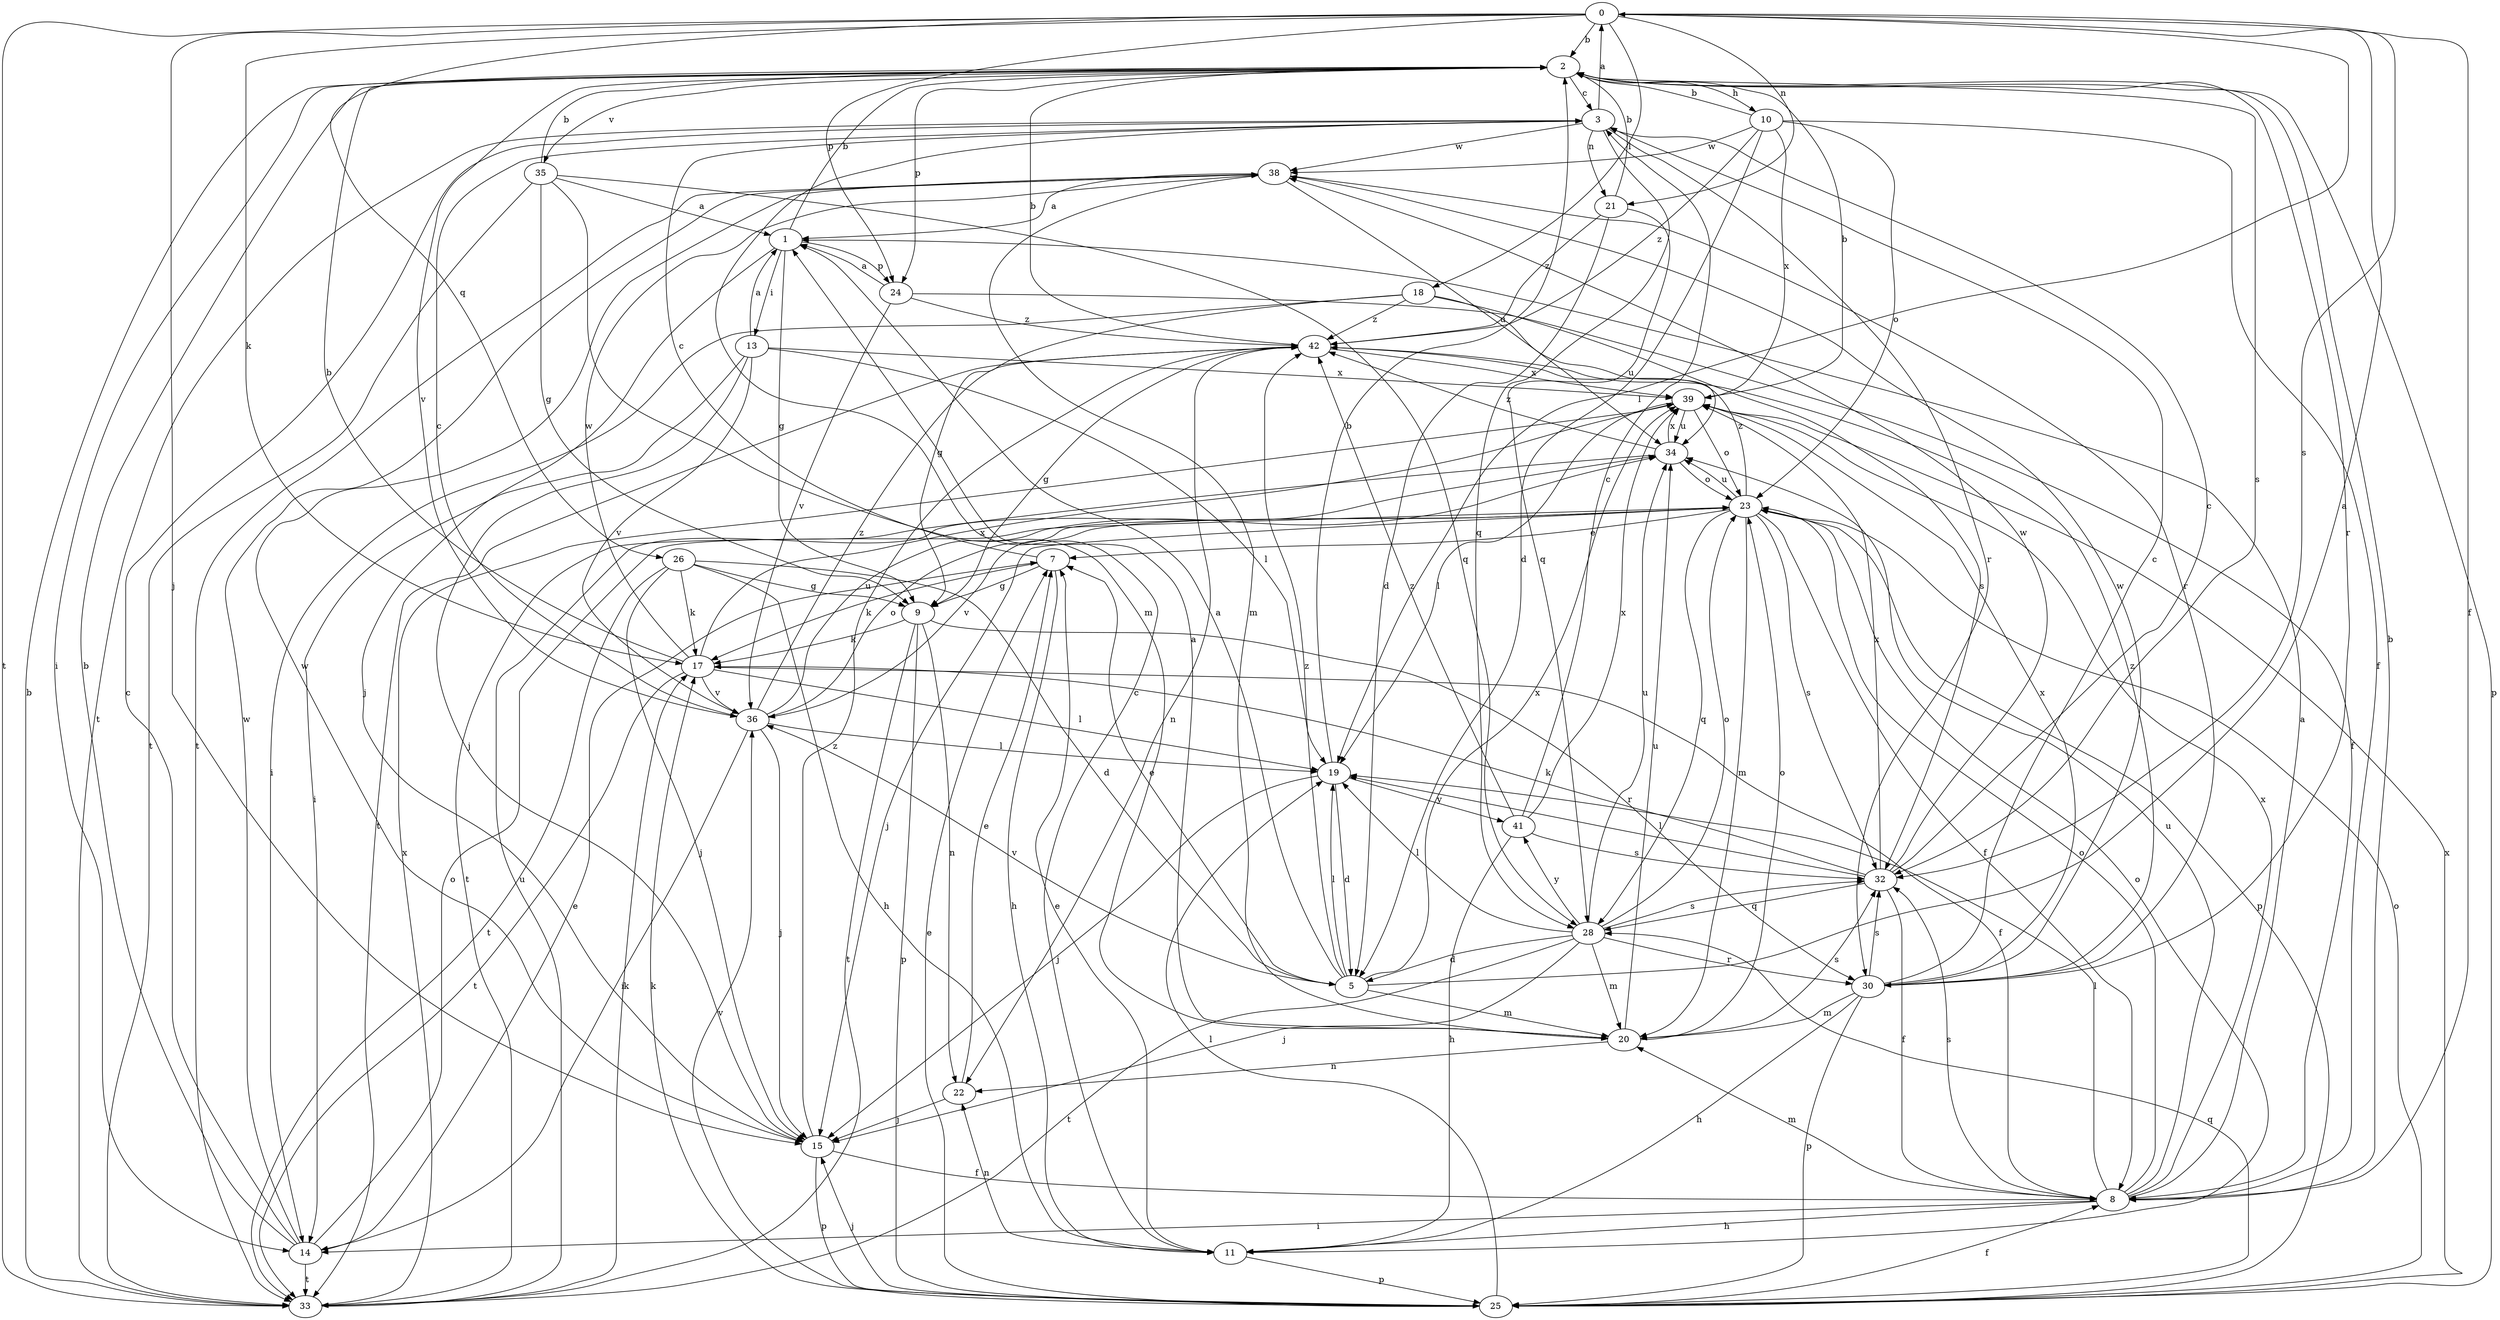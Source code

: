 strict digraph  {
0;
1;
2;
3;
5;
7;
8;
9;
10;
11;
13;
14;
15;
17;
18;
19;
20;
21;
22;
23;
24;
25;
26;
28;
30;
32;
33;
34;
35;
36;
38;
39;
41;
42;
0 -> 2  [label=b];
0 -> 8  [label=f];
0 -> 15  [label=j];
0 -> 17  [label=k];
0 -> 18  [label=l];
0 -> 19  [label=l];
0 -> 21  [label=n];
0 -> 24  [label=p];
0 -> 26  [label=q];
0 -> 32  [label=s];
0 -> 33  [label=t];
1 -> 2  [label=b];
1 -> 9  [label=g];
1 -> 13  [label=i];
1 -> 15  [label=j];
1 -> 24  [label=p];
2 -> 3  [label=c];
2 -> 10  [label=h];
2 -> 14  [label=i];
2 -> 24  [label=p];
2 -> 25  [label=p];
2 -> 30  [label=r];
2 -> 32  [label=s];
2 -> 35  [label=v];
2 -> 36  [label=v];
3 -> 0  [label=a];
3 -> 21  [label=n];
3 -> 28  [label=q];
3 -> 30  [label=r];
3 -> 33  [label=t];
3 -> 38  [label=w];
5 -> 0  [label=a];
5 -> 1  [label=a];
5 -> 7  [label=e];
5 -> 19  [label=l];
5 -> 20  [label=m];
5 -> 36  [label=v];
5 -> 39  [label=x];
5 -> 42  [label=z];
7 -> 3  [label=c];
7 -> 9  [label=g];
7 -> 11  [label=h];
7 -> 17  [label=k];
8 -> 1  [label=a];
8 -> 2  [label=b];
8 -> 11  [label=h];
8 -> 14  [label=i];
8 -> 19  [label=l];
8 -> 20  [label=m];
8 -> 23  [label=o];
8 -> 32  [label=s];
8 -> 34  [label=u];
8 -> 39  [label=x];
9 -> 17  [label=k];
9 -> 22  [label=n];
9 -> 25  [label=p];
9 -> 30  [label=r];
9 -> 33  [label=t];
10 -> 2  [label=b];
10 -> 5  [label=d];
10 -> 8  [label=f];
10 -> 23  [label=o];
10 -> 38  [label=w];
10 -> 39  [label=x];
10 -> 42  [label=z];
11 -> 3  [label=c];
11 -> 7  [label=e];
11 -> 22  [label=n];
11 -> 23  [label=o];
11 -> 25  [label=p];
13 -> 1  [label=a];
13 -> 14  [label=i];
13 -> 15  [label=j];
13 -> 19  [label=l];
13 -> 36  [label=v];
13 -> 39  [label=x];
14 -> 2  [label=b];
14 -> 3  [label=c];
14 -> 7  [label=e];
14 -> 23  [label=o];
14 -> 33  [label=t];
14 -> 38  [label=w];
15 -> 8  [label=f];
15 -> 25  [label=p];
15 -> 38  [label=w];
15 -> 42  [label=z];
17 -> 2  [label=b];
17 -> 8  [label=f];
17 -> 19  [label=l];
17 -> 33  [label=t];
17 -> 36  [label=v];
17 -> 38  [label=w];
17 -> 39  [label=x];
18 -> 9  [label=g];
18 -> 14  [label=i];
18 -> 32  [label=s];
18 -> 34  [label=u];
18 -> 42  [label=z];
19 -> 2  [label=b];
19 -> 5  [label=d];
19 -> 15  [label=j];
19 -> 41  [label=y];
20 -> 1  [label=a];
20 -> 22  [label=n];
20 -> 23  [label=o];
20 -> 32  [label=s];
20 -> 34  [label=u];
21 -> 2  [label=b];
21 -> 5  [label=d];
21 -> 28  [label=q];
21 -> 42  [label=z];
22 -> 7  [label=e];
22 -> 15  [label=j];
23 -> 7  [label=e];
23 -> 8  [label=f];
23 -> 15  [label=j];
23 -> 20  [label=m];
23 -> 25  [label=p];
23 -> 28  [label=q];
23 -> 32  [label=s];
23 -> 34  [label=u];
23 -> 36  [label=v];
23 -> 42  [label=z];
24 -> 1  [label=a];
24 -> 8  [label=f];
24 -> 36  [label=v];
24 -> 42  [label=z];
25 -> 7  [label=e];
25 -> 8  [label=f];
25 -> 15  [label=j];
25 -> 17  [label=k];
25 -> 19  [label=l];
25 -> 23  [label=o];
25 -> 28  [label=q];
25 -> 36  [label=v];
25 -> 39  [label=x];
26 -> 5  [label=d];
26 -> 9  [label=g];
26 -> 11  [label=h];
26 -> 15  [label=j];
26 -> 17  [label=k];
26 -> 33  [label=t];
28 -> 5  [label=d];
28 -> 15  [label=j];
28 -> 19  [label=l];
28 -> 20  [label=m];
28 -> 23  [label=o];
28 -> 30  [label=r];
28 -> 32  [label=s];
28 -> 33  [label=t];
28 -> 34  [label=u];
28 -> 41  [label=y];
30 -> 3  [label=c];
30 -> 11  [label=h];
30 -> 20  [label=m];
30 -> 25  [label=p];
30 -> 32  [label=s];
30 -> 38  [label=w];
30 -> 39  [label=x];
30 -> 42  [label=z];
32 -> 3  [label=c];
32 -> 8  [label=f];
32 -> 17  [label=k];
32 -> 19  [label=l];
32 -> 28  [label=q];
32 -> 38  [label=w];
32 -> 39  [label=x];
33 -> 2  [label=b];
33 -> 17  [label=k];
33 -> 34  [label=u];
33 -> 39  [label=x];
34 -> 23  [label=o];
34 -> 33  [label=t];
34 -> 39  [label=x];
34 -> 42  [label=z];
35 -> 1  [label=a];
35 -> 2  [label=b];
35 -> 9  [label=g];
35 -> 20  [label=m];
35 -> 28  [label=q];
35 -> 33  [label=t];
36 -> 3  [label=c];
36 -> 14  [label=i];
36 -> 15  [label=j];
36 -> 19  [label=l];
36 -> 23  [label=o];
36 -> 34  [label=u];
36 -> 42  [label=z];
38 -> 1  [label=a];
38 -> 20  [label=m];
38 -> 30  [label=r];
38 -> 33  [label=t];
38 -> 34  [label=u];
39 -> 2  [label=b];
39 -> 19  [label=l];
39 -> 23  [label=o];
39 -> 34  [label=u];
41 -> 3  [label=c];
41 -> 11  [label=h];
41 -> 32  [label=s];
41 -> 39  [label=x];
41 -> 42  [label=z];
42 -> 2  [label=b];
42 -> 9  [label=g];
42 -> 22  [label=n];
42 -> 33  [label=t];
42 -> 39  [label=x];
}
